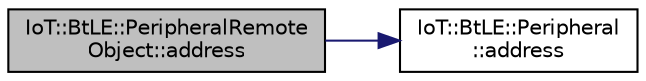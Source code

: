 digraph "IoT::BtLE::PeripheralRemoteObject::address"
{
 // LATEX_PDF_SIZE
  edge [fontname="Helvetica",fontsize="10",labelfontname="Helvetica",labelfontsize="10"];
  node [fontname="Helvetica",fontsize="10",shape=record];
  rankdir="LR";
  Node1 [label="IoT::BtLE::PeripheralRemote\lObject::address",height=0.2,width=0.4,color="black", fillcolor="grey75", style="filled", fontcolor="black",tooltip="Destroys the PeripheralRemoteObject."];
  Node1 -> Node2 [color="midnightblue",fontsize="10",style="solid",fontname="Helvetica"];
  Node2 [label="IoT::BtLE::Peripheral\l::address",height=0.2,width=0.4,color="black", fillcolor="white", style="filled",URL="$classIoT_1_1BtLE_1_1Peripheral.html#ad6adbab5ce7d1cfb053de0f6da5608e2",tooltip="Returns true if the device is connected."];
}
